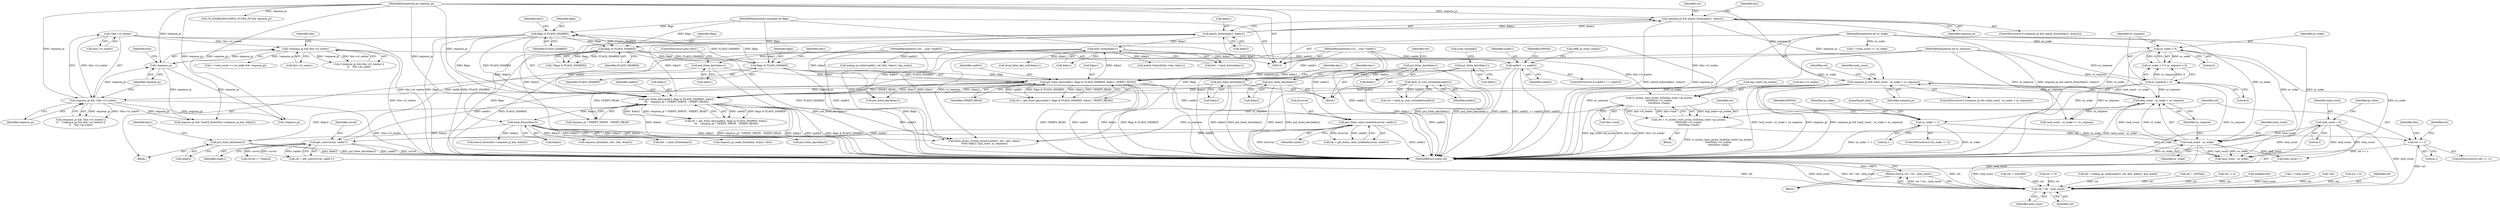 digraph "0_linux_fbe0e839d1e22d88810f3ee3e2f1479be4c0aa4a@API" {
"1000488" [label="(Call,rt_mutex_start_proxy_lock(&pi_state->pi_mutex,\n\t\t\t\t\t\t\tthis->rt_waiter,\n\t\t\t\t\t\t\tthis->task))"];
"1000426" [label="(Call,!this->rt_waiter)"];
"1000431" [label="(Call,!requeue_pi && this->rt_waiter)"];
"1000432" [label="(Call,!requeue_pi)"];
"1000424" [label="(Call,requeue_pi && !this->rt_waiter)"];
"1000320" [label="(Call,requeue_pi && (task_count - nr_wake < nr_requeue))"];
"1000236" [label="(Call,requeue_pi && match_futex(&key1, &key2))"];
"1000128" [label="(MethodParameterIn,int requeue_pi)"];
"1000238" [label="(Call,match_futex(&key1, &key2))"];
"1000202" [label="(Call,get_futex_key(uaddr1, flags & FLAGS_SHARED, &key1, VERIFY_READ))"];
"1000181" [label="(Call,uaddr1 == uaddr2)"];
"1000122" [label="(MethodParameterIn,u32 __user *uaddr1)"];
"1000124" [label="(MethodParameterIn,u32 __user *uaddr2)"];
"1000289" [label="(Call,get_user(curval, uaddr1))"];
"1000274" [label="(Call,get_futex_value_locked(&curval, uaddr1))"];
"1000204" [label="(Call,flags & FLAGS_SHARED)"];
"1000297" [label="(Call,flags & FLAGS_SHARED)"];
"1000220" [label="(Call,flags & FLAGS_SHARED)"];
"1000123" [label="(MethodParameterIn,unsigned int flags)"];
"1000376" [label="(Call,put_futex_key(&key1))"];
"1000397" [label="(Call,put_futex_key(&key1))"];
"1000304" [label="(Call,put_futex_key(&key1))"];
"1000251" [label="(Call,hash_futex(&key1))"];
"1000218" [label="(Call,get_futex_key(uaddr2, flags & FLAGS_SHARED, &key2,\n\t\t\t    requeue_pi ? VERIFY_WRITE : VERIFY_READ))"];
"1000381" [label="(Call,fault_in_user_writeable(uaddr2))"];
"1000301" [label="(Call,put_futex_key(&key2))"];
"1000256" [label="(Call,hash_futex(&key2))"];
"1000373" [label="(Call,put_futex_key(&key2))"];
"1000394" [label="(Call,put_futex_key(&key2))"];
"1000322" [label="(Call,task_count - nr_wake < nr_requeue)"];
"1000323" [label="(Call,task_count - nr_wake)"];
"1000143" [label="(Call,task_count = 0)"];
"1000159" [label="(Call,nr_wake < 0)"];
"1000125" [label="(MethodParameterIn,int nr_wake)"];
"1000193" [label="(Call,nr_wake != 1)"];
"1000162" [label="(Call,nr_requeue < 0)"];
"1000126" [label="(MethodParameterIn,int nr_requeue)"];
"1000486" [label="(Call,ret = rt_mutex_start_proxy_lock(&pi_state->pi_mutex,\n\t\t\t\t\t\t\tthis->rt_waiter,\n\t\t\t\t\t\t\tthis->task))"];
"1000500" [label="(Call,ret == 1)"];
"1000561" [label="(Call,ret ? ret : task_count)"];
"1000560" [label="(Return,return ret ? ret : task_count;)"];
"1000182" [label="(Identifier,uaddr1)"];
"1000564" [label="(Identifier,task_count)"];
"1000326" [label="(Identifier,nr_requeue)"];
"1000486" [label="(Call,ret = rt_mutex_start_proxy_lock(&pi_state->pi_mutex,\n\t\t\t\t\t\t\tthis->rt_waiter,\n\t\t\t\t\t\t\tthis->task))"];
"1000128" [label="(MethodParameterIn,int requeue_pi)"];
"1000220" [label="(Call,flags & FLAGS_SHARED)"];
"1000464" [label="(Call,match_futex(this->requeue_pi_key, &key2))"];
"1000314" [label="(Call,ret = -EAGAIN)"];
"1000186" [label="(Identifier,EINVAL)"];
"1000257" [label="(Call,&key2)"];
"1000212" [label="(Call,ret != 0)"];
"1000381" [label="(Call,fault_in_user_writeable(uaddr2))"];
"1000373" [label="(Call,put_futex_key(&key2))"];
"1000380" [label="(Identifier,ret)"];
"1000301" [label="(Call,put_futex_key(&key2))"];
"1000487" [label="(Identifier,ret)"];
"1000277" [label="(Identifier,uaddr1)"];
"1000505" [label="(Identifier,this)"];
"1000219" [label="(Identifier,uaddr2)"];
"1000290" [label="(Identifier,curval)"];
"1000548" [label="(Call,drop_futex_key_refs(&key1))"];
"1000124" [label="(MethodParameterIn,u32 __user *uaddr2)"];
"1000461" [label="(Call,requeue_pi && !match_futex(this->requeue_pi_key, &key2))"];
"1000162" [label="(Call,nr_requeue < 0)"];
"1000304" [label="(Call,put_futex_key(&key1))"];
"1000514" [label="(Identifier,ret)"];
"1000275" [label="(Call,&curval)"];
"1000241" [label="(Call,&key2)"];
"1000426" [label="(Call,!this->rt_waiter)"];
"1000195" [label="(Literal,1)"];
"1000306" [label="(Identifier,key1)"];
"1000447" [label="(Call,++task_count <= nr_wake && !requeue_pi)"];
"1000145" [label="(Literal,0)"];
"1000209" [label="(Identifier,VERIFY_READ)"];
"1000431" [label="(Call,!requeue_pi && this->rt_waiter)"];
"1000395" [label="(Call,&key2)"];
"1000379" [label="(Call,ret = fault_in_user_writeable(uaddr2))"];
"1000352" [label="(Call,ret = lookup_pi_state(uaddr2, ret, hb2, &key2, &pi_state))"];
"1000236" [label="(Call,requeue_pi && match_futex(&key1, &key2))"];
"1000123" [label="(MethodParameterIn,unsigned int flags)"];
"1000144" [label="(Identifier,task_count)"];
"1000325" [label="(Identifier,nr_wake)"];
"1000126" [label="(MethodParameterIn,int nr_requeue)"];
"1000287" [label="(Call,ret = get_user(curval, uaddr1))"];
"1000321" [label="(Identifier,requeue_pi)"];
"1000319" [label="(ControlStructure,if (requeue_pi && (task_count - nr_wake < nr_requeue)))"];
"1000297" [label="(Call,flags & FLAGS_SHARED)"];
"1000256" [label="(Call,hash_futex(&key2))"];
"1000291" [label="(Identifier,uaddr1)"];
"1000398" [label="(Call,&key1)"];
"1000496" [label="(Call,this->task)"];
"1000252" [label="(Call,&key1)"];
"1000143" [label="(Call,task_count = 0)"];
"1000206" [label="(Identifier,FLAGS_SHARED)"];
"1000205" [label="(Identifier,flags)"];
"1000414" [label="(Call,match_futex(&this->key, &key1))"];
"1000323" [label="(Call,task_count - nr_wake)"];
"1000251" [label="(Call,hash_futex(&key1))"];
"1000432" [label="(Call,!requeue_pi)"];
"1000161" [label="(Literal,0)"];
"1000406" [label="(Call,task_count - nr_wake >= nr_requeue)"];
"1000164" [label="(Literal,0)"];
"1000309" [label="(Call,curval != *cmpval)"];
"1000216" [label="(Call,ret = get_futex_key(uaddr2, flags & FLAGS_SHARED, &key2,\n\t\t\t    requeue_pi ? VERIFY_WRITE : VERIFY_READ))"];
"1000169" [label="(Call,!IS_ENABLED(CONFIG_FUTEX_PI) && requeue_pi)"];
"1000160" [label="(Identifier,nr_wake)"];
"1000200" [label="(Call,ret = get_futex_key(uaddr1, flags & FLAGS_SHARED, &key1, VERIFY_READ))"];
"1000488" [label="(Call,rt_mutex_start_proxy_lock(&pi_state->pi_mutex,\n\t\t\t\t\t\t\tthis->rt_waiter,\n\t\t\t\t\t\t\tthis->task))"];
"1000452" [label="(Call,!requeue_pi)"];
"1000245" [label="(Identifier,ret)"];
"1000489" [label="(Call,&pi_state->pi_mutex)"];
"1000433" [label="(Identifier,requeue_pi)"];
"1000423" [label="(Call,(requeue_pi && !this->rt_waiter) ||\n\t\t    (!requeue_pi && this->rt_waiter) ||\n\t\t    this->pi_state)"];
"1000407" [label="(Call,task_count - nr_wake)"];
"1000149" [label="(Identifier,pi_state)"];
"1000400" [label="(Call,cond_resched())"];
"1000244" [label="(Call,ret = -EINVAL)"];
"1000272" [label="(Call,ret = get_futex_value_locked(&curval, uaddr1))"];
"1000438" [label="(Identifier,this)"];
"1000192" [label="(ControlStructure,if (nr_wake != 1))"];
"1000231" [label="(Call,ret != 0)"];
"1000378" [label="(Identifier,key1)"];
"1000425" [label="(Identifier,requeue_pi)"];
"1000296" [label="(Call,!(flags & FLAGS_SHARED))"];
"1000279" [label="(Call,unlikely(ret))"];
"1000250" [label="(Identifier,hb1)"];
"1000224" [label="(Identifier,key2)"];
"1000330" [label="(Call,futex_proxy_trylock_atomic(uaddr2, hb1, hb2, &key1,\n\t\t\t\t\t\t &key2, &pi_state, nr_requeue))"];
"1000427" [label="(Call,this->rt_waiter)"];
"1000122" [label="(MethodParameterIn,u32 __user *uaddr1)"];
"1000281" [label="(Block,)"];
"1000222" [label="(Identifier,FLAGS_SHARED)"];
"1000249" [label="(Call,hb1 = hash_futex(&key1))"];
"1000448" [label="(Call,++task_count <= nr_wake)"];
"1000204" [label="(Call,flags & FLAGS_SHARED)"];
"1000305" [label="(Call,&key1)"];
"1000449" [label="(Call,++task_count)"];
"1000289" [label="(Call,get_user(curval, uaddr1))"];
"1000354" [label="(Call,lookup_pi_state(uaddr2, ret, hb2, &key2, &pi_state))"];
"1000320" [label="(Call,requeue_pi && (task_count - nr_wake < nr_requeue))"];
"1000376" [label="(Call,put_futex_key(&key1))"];
"1000183" [label="(Identifier,uaddr2)"];
"1000299" [label="(Identifier,FLAGS_SHARED)"];
"1000560" [label="(Return,return ret ? ret : task_count;)"];
"1000563" [label="(Identifier,ret)"];
"1000329" [label="(Identifier,ret)"];
"1000408" [label="(Identifier,task_count)"];
"1000274" [label="(Call,get_futex_value_locked(&curval, uaddr1))"];
"1000524" [label="(Call,requeue_futex(this, hb1, hb2, &key2))"];
"1000394" [label="(Call,put_futex_key(&key2))"];
"1000158" [label="(Call,nr_wake < 0 || nr_requeue < 0)"];
"1000208" [label="(Identifier,key1)"];
"1000384" [label="(Call,!ret)"];
"1000342" [label="(Call,ret > 0)"];
"1000324" [label="(Identifier,task_count)"];
"1000364" [label="(Block,)"];
"1000254" [label="(Call,hb2 = hash_futex(&key2))"];
"1000188" [label="(Call,refill_pi_state_cache())"];
"1000307" [label="(ControlStructure,goto retry;)"];
"1000382" [label="(Identifier,uaddr2)"];
"1000198" [label="(Identifier,EINVAL)"];
"1000562" [label="(Identifier,ret)"];
"1000374" [label="(Call,&key2)"];
"1000500" [label="(Call,ret == 1)"];
"1000221" [label="(Identifier,flags)"];
"1000552" [label="(Call,put_futex_key(&key2))"];
"1000424" [label="(Call,requeue_pi && !this->rt_waiter)"];
"1000223" [label="(Call,&key2)"];
"1000194" [label="(Identifier,nr_wake)"];
"1000478" [label="(Block,)"];
"1000180" [label="(ControlStructure,if (uaddr1 == uaddr2))"];
"1000225" [label="(Call,requeue_pi ? VERIFY_WRITE : VERIFY_READ)"];
"1000565" [label="(MethodReturn,static int)"];
"1000499" [label="(ControlStructure,if (ret == 1))"];
"1000502" [label="(Literal,1)"];
"1000504" [label="(Call,requeue_pi_wake_futex(this, &key2, hb2))"];
"1000203" [label="(Identifier,uaddr1)"];
"1000298" [label="(Identifier,flags)"];
"1000561" [label="(Call,ret ? ret : task_count)"];
"1000501" [label="(Identifier,ret)"];
"1000237" [label="(Identifier,requeue_pi)"];
"1000129" [label="(Block,)"];
"1000556" [label="(Call,put_futex_key(&key1))"];
"1000207" [label="(Call,&key1)"];
"1000159" [label="(Call,nr_wake < 0)"];
"1000125" [label="(MethodParameterIn,int nr_wake)"];
"1000377" [label="(Call,&key1)"];
"1000322" [label="(Call,task_count - nr_wake < nr_requeue)"];
"1000235" [label="(ControlStructure,if (requeue_pi && match_futex(&key1, &key2)))"];
"1000397" [label="(Call,put_futex_key(&key1))"];
"1000163" [label="(Identifier,nr_requeue)"];
"1000202" [label="(Call,get_futex_key(uaddr1, flags & FLAGS_SHARED, &key1, VERIFY_READ))"];
"1000350" [label="(Call,task_count++)"];
"1000493" [label="(Call,this->rt_waiter)"];
"1000238" [label="(Call,match_futex(&key1, &key2))"];
"1000434" [label="(Call,this->rt_waiter)"];
"1000399" [label="(Identifier,key1)"];
"1000430" [label="(Call,(!requeue_pi && this->rt_waiter) ||\n\t\t    this->pi_state)"];
"1000218" [label="(Call,get_futex_key(uaddr2, flags & FLAGS_SHARED, &key2,\n\t\t\t    requeue_pi ? VERIFY_WRITE : VERIFY_READ))"];
"1000199" [label="(JumpTarget,retry:)"];
"1000193" [label="(Call,nr_wake != 1)"];
"1000435" [label="(Identifier,this)"];
"1000302" [label="(Call,&key2)"];
"1000239" [label="(Call,&key1)"];
"1000181" [label="(Call,uaddr1 == uaddr2)"];
"1000488" -> "1000486"  [label="AST: "];
"1000488" -> "1000496"  [label="CFG: "];
"1000489" -> "1000488"  [label="AST: "];
"1000493" -> "1000488"  [label="AST: "];
"1000496" -> "1000488"  [label="AST: "];
"1000486" -> "1000488"  [label="CFG: "];
"1000488" -> "1000565"  [label="DDG: &pi_state->pi_mutex"];
"1000488" -> "1000565"  [label="DDG: this->task"];
"1000488" -> "1000565"  [label="DDG: this->rt_waiter"];
"1000488" -> "1000486"  [label="DDG: &pi_state->pi_mutex"];
"1000488" -> "1000486"  [label="DDG: this->rt_waiter"];
"1000488" -> "1000486"  [label="DDG: this->task"];
"1000426" -> "1000488"  [label="DDG: this->rt_waiter"];
"1000431" -> "1000488"  [label="DDG: this->rt_waiter"];
"1000426" -> "1000424"  [label="AST: "];
"1000426" -> "1000427"  [label="CFG: "];
"1000427" -> "1000426"  [label="AST: "];
"1000424" -> "1000426"  [label="CFG: "];
"1000426" -> "1000565"  [label="DDG: this->rt_waiter"];
"1000426" -> "1000424"  [label="DDG: this->rt_waiter"];
"1000426" -> "1000431"  [label="DDG: this->rt_waiter"];
"1000431" -> "1000430"  [label="AST: "];
"1000431" -> "1000432"  [label="CFG: "];
"1000431" -> "1000434"  [label="CFG: "];
"1000432" -> "1000431"  [label="AST: "];
"1000434" -> "1000431"  [label="AST: "];
"1000438" -> "1000431"  [label="CFG: "];
"1000430" -> "1000431"  [label="CFG: "];
"1000431" -> "1000565"  [label="DDG: this->rt_waiter"];
"1000431" -> "1000430"  [label="DDG: !requeue_pi"];
"1000431" -> "1000430"  [label="DDG: this->rt_waiter"];
"1000432" -> "1000431"  [label="DDG: requeue_pi"];
"1000431" -> "1000447"  [label="DDG: !requeue_pi"];
"1000432" -> "1000433"  [label="CFG: "];
"1000433" -> "1000432"  [label="AST: "];
"1000435" -> "1000432"  [label="CFG: "];
"1000424" -> "1000432"  [label="DDG: requeue_pi"];
"1000128" -> "1000432"  [label="DDG: requeue_pi"];
"1000432" -> "1000452"  [label="DDG: requeue_pi"];
"1000432" -> "1000461"  [label="DDG: requeue_pi"];
"1000424" -> "1000423"  [label="AST: "];
"1000424" -> "1000425"  [label="CFG: "];
"1000425" -> "1000424"  [label="AST: "];
"1000433" -> "1000424"  [label="CFG: "];
"1000423" -> "1000424"  [label="CFG: "];
"1000424" -> "1000565"  [label="DDG: !this->rt_waiter"];
"1000424" -> "1000423"  [label="DDG: requeue_pi"];
"1000424" -> "1000423"  [label="DDG: !this->rt_waiter"];
"1000320" -> "1000424"  [label="DDG: requeue_pi"];
"1000128" -> "1000424"  [label="DDG: requeue_pi"];
"1000424" -> "1000452"  [label="DDG: requeue_pi"];
"1000424" -> "1000461"  [label="DDG: requeue_pi"];
"1000320" -> "1000319"  [label="AST: "];
"1000320" -> "1000321"  [label="CFG: "];
"1000320" -> "1000322"  [label="CFG: "];
"1000321" -> "1000320"  [label="AST: "];
"1000322" -> "1000320"  [label="AST: "];
"1000329" -> "1000320"  [label="CFG: "];
"1000408" -> "1000320"  [label="CFG: "];
"1000320" -> "1000565"  [label="DDG: task_count - nr_wake < nr_requeue"];
"1000320" -> "1000565"  [label="DDG: requeue_pi"];
"1000320" -> "1000565"  [label="DDG: requeue_pi && (task_count - nr_wake < nr_requeue)"];
"1000236" -> "1000320"  [label="DDG: requeue_pi"];
"1000128" -> "1000320"  [label="DDG: requeue_pi"];
"1000322" -> "1000320"  [label="DDG: task_count - nr_wake"];
"1000322" -> "1000320"  [label="DDG: nr_requeue"];
"1000236" -> "1000235"  [label="AST: "];
"1000236" -> "1000237"  [label="CFG: "];
"1000236" -> "1000238"  [label="CFG: "];
"1000237" -> "1000236"  [label="AST: "];
"1000238" -> "1000236"  [label="AST: "];
"1000245" -> "1000236"  [label="CFG: "];
"1000250" -> "1000236"  [label="CFG: "];
"1000236" -> "1000565"  [label="DDG: requeue_pi"];
"1000236" -> "1000565"  [label="DDG: requeue_pi && match_futex(&key1, &key2)"];
"1000236" -> "1000565"  [label="DDG: match_futex(&key1, &key2)"];
"1000128" -> "1000236"  [label="DDG: requeue_pi"];
"1000238" -> "1000236"  [label="DDG: &key1"];
"1000238" -> "1000236"  [label="DDG: &key2"];
"1000128" -> "1000121"  [label="AST: "];
"1000128" -> "1000565"  [label="DDG: requeue_pi"];
"1000128" -> "1000169"  [label="DDG: requeue_pi"];
"1000128" -> "1000218"  [label="DDG: requeue_pi"];
"1000128" -> "1000225"  [label="DDG: requeue_pi"];
"1000128" -> "1000452"  [label="DDG: requeue_pi"];
"1000128" -> "1000461"  [label="DDG: requeue_pi"];
"1000238" -> "1000241"  [label="CFG: "];
"1000239" -> "1000238"  [label="AST: "];
"1000241" -> "1000238"  [label="AST: "];
"1000202" -> "1000238"  [label="DDG: &key1"];
"1000218" -> "1000238"  [label="DDG: &key2"];
"1000238" -> "1000251"  [label="DDG: &key1"];
"1000238" -> "1000256"  [label="DDG: &key2"];
"1000238" -> "1000552"  [label="DDG: &key2"];
"1000238" -> "1000556"  [label="DDG: &key1"];
"1000202" -> "1000200"  [label="AST: "];
"1000202" -> "1000209"  [label="CFG: "];
"1000203" -> "1000202"  [label="AST: "];
"1000204" -> "1000202"  [label="AST: "];
"1000207" -> "1000202"  [label="AST: "];
"1000209" -> "1000202"  [label="AST: "];
"1000200" -> "1000202"  [label="CFG: "];
"1000202" -> "1000565"  [label="DDG: VERIFY_READ"];
"1000202" -> "1000565"  [label="DDG: uaddr1"];
"1000202" -> "1000565"  [label="DDG: &key1"];
"1000202" -> "1000565"  [label="DDG: flags & FLAGS_SHARED"];
"1000202" -> "1000200"  [label="DDG: uaddr1"];
"1000202" -> "1000200"  [label="DDG: flags & FLAGS_SHARED"];
"1000202" -> "1000200"  [label="DDG: &key1"];
"1000202" -> "1000200"  [label="DDG: VERIFY_READ"];
"1000181" -> "1000202"  [label="DDG: uaddr1"];
"1000289" -> "1000202"  [label="DDG: uaddr1"];
"1000122" -> "1000202"  [label="DDG: uaddr1"];
"1000204" -> "1000202"  [label="DDG: flags"];
"1000204" -> "1000202"  [label="DDG: FLAGS_SHARED"];
"1000376" -> "1000202"  [label="DDG: &key1"];
"1000397" -> "1000202"  [label="DDG: &key1"];
"1000304" -> "1000202"  [label="DDG: &key1"];
"1000202" -> "1000218"  [label="DDG: VERIFY_READ"];
"1000202" -> "1000225"  [label="DDG: VERIFY_READ"];
"1000202" -> "1000251"  [label="DDG: &key1"];
"1000202" -> "1000274"  [label="DDG: uaddr1"];
"1000202" -> "1000556"  [label="DDG: &key1"];
"1000181" -> "1000180"  [label="AST: "];
"1000181" -> "1000183"  [label="CFG: "];
"1000182" -> "1000181"  [label="AST: "];
"1000183" -> "1000181"  [label="AST: "];
"1000186" -> "1000181"  [label="CFG: "];
"1000188" -> "1000181"  [label="CFG: "];
"1000181" -> "1000565"  [label="DDG: uaddr1"];
"1000181" -> "1000565"  [label="DDG: uaddr1 == uaddr2"];
"1000181" -> "1000565"  [label="DDG: uaddr2"];
"1000122" -> "1000181"  [label="DDG: uaddr1"];
"1000124" -> "1000181"  [label="DDG: uaddr2"];
"1000181" -> "1000218"  [label="DDG: uaddr2"];
"1000122" -> "1000121"  [label="AST: "];
"1000122" -> "1000565"  [label="DDG: uaddr1"];
"1000122" -> "1000274"  [label="DDG: uaddr1"];
"1000122" -> "1000289"  [label="DDG: uaddr1"];
"1000124" -> "1000121"  [label="AST: "];
"1000124" -> "1000565"  [label="DDG: uaddr2"];
"1000124" -> "1000218"  [label="DDG: uaddr2"];
"1000124" -> "1000330"  [label="DDG: uaddr2"];
"1000124" -> "1000354"  [label="DDG: uaddr2"];
"1000289" -> "1000287"  [label="AST: "];
"1000289" -> "1000291"  [label="CFG: "];
"1000290" -> "1000289"  [label="AST: "];
"1000291" -> "1000289"  [label="AST: "];
"1000287" -> "1000289"  [label="CFG: "];
"1000289" -> "1000565"  [label="DDG: uaddr1"];
"1000289" -> "1000565"  [label="DDG: curval"];
"1000289" -> "1000274"  [label="DDG: uaddr1"];
"1000289" -> "1000287"  [label="DDG: curval"];
"1000289" -> "1000287"  [label="DDG: uaddr1"];
"1000274" -> "1000289"  [label="DDG: uaddr1"];
"1000289" -> "1000309"  [label="DDG: curval"];
"1000274" -> "1000272"  [label="AST: "];
"1000274" -> "1000277"  [label="CFG: "];
"1000275" -> "1000274"  [label="AST: "];
"1000277" -> "1000274"  [label="AST: "];
"1000272" -> "1000274"  [label="CFG: "];
"1000274" -> "1000565"  [label="DDG: &curval"];
"1000274" -> "1000565"  [label="DDG: uaddr1"];
"1000274" -> "1000272"  [label="DDG: &curval"];
"1000274" -> "1000272"  [label="DDG: uaddr1"];
"1000204" -> "1000206"  [label="CFG: "];
"1000205" -> "1000204"  [label="AST: "];
"1000206" -> "1000204"  [label="AST: "];
"1000208" -> "1000204"  [label="CFG: "];
"1000204" -> "1000565"  [label="DDG: FLAGS_SHARED"];
"1000204" -> "1000565"  [label="DDG: flags"];
"1000297" -> "1000204"  [label="DDG: flags"];
"1000297" -> "1000204"  [label="DDG: FLAGS_SHARED"];
"1000123" -> "1000204"  [label="DDG: flags"];
"1000204" -> "1000220"  [label="DDG: flags"];
"1000204" -> "1000220"  [label="DDG: FLAGS_SHARED"];
"1000297" -> "1000296"  [label="AST: "];
"1000297" -> "1000299"  [label="CFG: "];
"1000298" -> "1000297"  [label="AST: "];
"1000299" -> "1000297"  [label="AST: "];
"1000296" -> "1000297"  [label="CFG: "];
"1000297" -> "1000565"  [label="DDG: flags"];
"1000297" -> "1000565"  [label="DDG: FLAGS_SHARED"];
"1000297" -> "1000296"  [label="DDG: flags"];
"1000297" -> "1000296"  [label="DDG: FLAGS_SHARED"];
"1000220" -> "1000297"  [label="DDG: flags"];
"1000220" -> "1000297"  [label="DDG: FLAGS_SHARED"];
"1000123" -> "1000297"  [label="DDG: flags"];
"1000220" -> "1000218"  [label="AST: "];
"1000220" -> "1000222"  [label="CFG: "];
"1000221" -> "1000220"  [label="AST: "];
"1000222" -> "1000220"  [label="AST: "];
"1000224" -> "1000220"  [label="CFG: "];
"1000220" -> "1000565"  [label="DDG: flags"];
"1000220" -> "1000565"  [label="DDG: FLAGS_SHARED"];
"1000220" -> "1000218"  [label="DDG: flags"];
"1000220" -> "1000218"  [label="DDG: FLAGS_SHARED"];
"1000123" -> "1000220"  [label="DDG: flags"];
"1000123" -> "1000121"  [label="AST: "];
"1000123" -> "1000565"  [label="DDG: flags"];
"1000376" -> "1000364"  [label="AST: "];
"1000376" -> "1000377"  [label="CFG: "];
"1000377" -> "1000376"  [label="AST: "];
"1000380" -> "1000376"  [label="CFG: "];
"1000376" -> "1000565"  [label="DDG: put_futex_key(&key1)"];
"1000376" -> "1000565"  [label="DDG: &key1"];
"1000397" -> "1000364"  [label="AST: "];
"1000397" -> "1000398"  [label="CFG: "];
"1000398" -> "1000397"  [label="AST: "];
"1000400" -> "1000397"  [label="CFG: "];
"1000397" -> "1000565"  [label="DDG: put_futex_key(&key1)"];
"1000304" -> "1000281"  [label="AST: "];
"1000304" -> "1000305"  [label="CFG: "];
"1000305" -> "1000304"  [label="AST: "];
"1000307" -> "1000304"  [label="CFG: "];
"1000304" -> "1000565"  [label="DDG: put_futex_key(&key1)"];
"1000251" -> "1000304"  [label="DDG: &key1"];
"1000251" -> "1000249"  [label="AST: "];
"1000251" -> "1000252"  [label="CFG: "];
"1000252" -> "1000251"  [label="AST: "];
"1000249" -> "1000251"  [label="CFG: "];
"1000251" -> "1000249"  [label="DDG: &key1"];
"1000251" -> "1000330"  [label="DDG: &key1"];
"1000251" -> "1000414"  [label="DDG: &key1"];
"1000251" -> "1000548"  [label="DDG: &key1"];
"1000251" -> "1000556"  [label="DDG: &key1"];
"1000218" -> "1000216"  [label="AST: "];
"1000218" -> "1000225"  [label="CFG: "];
"1000219" -> "1000218"  [label="AST: "];
"1000223" -> "1000218"  [label="AST: "];
"1000225" -> "1000218"  [label="AST: "];
"1000216" -> "1000218"  [label="CFG: "];
"1000218" -> "1000565"  [label="DDG: requeue_pi ? VERIFY_WRITE : VERIFY_READ"];
"1000218" -> "1000565"  [label="DDG: &key2"];
"1000218" -> "1000565"  [label="DDG: uaddr2"];
"1000218" -> "1000565"  [label="DDG: flags & FLAGS_SHARED"];
"1000218" -> "1000216"  [label="DDG: uaddr2"];
"1000218" -> "1000216"  [label="DDG: flags & FLAGS_SHARED"];
"1000218" -> "1000216"  [label="DDG: &key2"];
"1000218" -> "1000216"  [label="DDG: requeue_pi ? VERIFY_WRITE : VERIFY_READ"];
"1000381" -> "1000218"  [label="DDG: uaddr2"];
"1000301" -> "1000218"  [label="DDG: &key2"];
"1000373" -> "1000218"  [label="DDG: &key2"];
"1000394" -> "1000218"  [label="DDG: &key2"];
"1000218" -> "1000256"  [label="DDG: &key2"];
"1000218" -> "1000330"  [label="DDG: uaddr2"];
"1000218" -> "1000552"  [label="DDG: &key2"];
"1000381" -> "1000379"  [label="AST: "];
"1000381" -> "1000382"  [label="CFG: "];
"1000382" -> "1000381"  [label="AST: "];
"1000379" -> "1000381"  [label="CFG: "];
"1000381" -> "1000565"  [label="DDG: uaddr2"];
"1000381" -> "1000379"  [label="DDG: uaddr2"];
"1000301" -> "1000281"  [label="AST: "];
"1000301" -> "1000302"  [label="CFG: "];
"1000302" -> "1000301"  [label="AST: "];
"1000306" -> "1000301"  [label="CFG: "];
"1000301" -> "1000565"  [label="DDG: put_futex_key(&key2)"];
"1000301" -> "1000565"  [label="DDG: &key2"];
"1000256" -> "1000301"  [label="DDG: &key2"];
"1000256" -> "1000254"  [label="AST: "];
"1000256" -> "1000257"  [label="CFG: "];
"1000257" -> "1000256"  [label="AST: "];
"1000254" -> "1000256"  [label="CFG: "];
"1000256" -> "1000254"  [label="DDG: &key2"];
"1000256" -> "1000330"  [label="DDG: &key2"];
"1000256" -> "1000464"  [label="DDG: &key2"];
"1000256" -> "1000504"  [label="DDG: &key2"];
"1000256" -> "1000524"  [label="DDG: &key2"];
"1000256" -> "1000552"  [label="DDG: &key2"];
"1000373" -> "1000364"  [label="AST: "];
"1000373" -> "1000374"  [label="CFG: "];
"1000374" -> "1000373"  [label="AST: "];
"1000378" -> "1000373"  [label="CFG: "];
"1000373" -> "1000565"  [label="DDG: put_futex_key(&key2)"];
"1000373" -> "1000565"  [label="DDG: &key2"];
"1000394" -> "1000364"  [label="AST: "];
"1000394" -> "1000395"  [label="CFG: "];
"1000395" -> "1000394"  [label="AST: "];
"1000399" -> "1000394"  [label="CFG: "];
"1000394" -> "1000565"  [label="DDG: put_futex_key(&key2)"];
"1000394" -> "1000565"  [label="DDG: &key2"];
"1000322" -> "1000326"  [label="CFG: "];
"1000323" -> "1000322"  [label="AST: "];
"1000326" -> "1000322"  [label="AST: "];
"1000322" -> "1000565"  [label="DDG: task_count - nr_wake"];
"1000323" -> "1000322"  [label="DDG: task_count"];
"1000323" -> "1000322"  [label="DDG: nr_wake"];
"1000162" -> "1000322"  [label="DDG: nr_requeue"];
"1000126" -> "1000322"  [label="DDG: nr_requeue"];
"1000322" -> "1000330"  [label="DDG: nr_requeue"];
"1000322" -> "1000406"  [label="DDG: nr_requeue"];
"1000323" -> "1000325"  [label="CFG: "];
"1000324" -> "1000323"  [label="AST: "];
"1000325" -> "1000323"  [label="AST: "];
"1000326" -> "1000323"  [label="CFG: "];
"1000323" -> "1000565"  [label="DDG: nr_wake"];
"1000143" -> "1000323"  [label="DDG: task_count"];
"1000159" -> "1000323"  [label="DDG: nr_wake"];
"1000193" -> "1000323"  [label="DDG: nr_wake"];
"1000125" -> "1000323"  [label="DDG: nr_wake"];
"1000323" -> "1000350"  [label="DDG: task_count"];
"1000323" -> "1000407"  [label="DDG: task_count"];
"1000323" -> "1000407"  [label="DDG: nr_wake"];
"1000323" -> "1000561"  [label="DDG: task_count"];
"1000143" -> "1000129"  [label="AST: "];
"1000143" -> "1000145"  [label="CFG: "];
"1000144" -> "1000143"  [label="AST: "];
"1000145" -> "1000143"  [label="AST: "];
"1000149" -> "1000143"  [label="CFG: "];
"1000143" -> "1000565"  [label="DDG: task_count"];
"1000143" -> "1000350"  [label="DDG: task_count"];
"1000143" -> "1000407"  [label="DDG: task_count"];
"1000143" -> "1000561"  [label="DDG: task_count"];
"1000159" -> "1000158"  [label="AST: "];
"1000159" -> "1000161"  [label="CFG: "];
"1000160" -> "1000159"  [label="AST: "];
"1000161" -> "1000159"  [label="AST: "];
"1000163" -> "1000159"  [label="CFG: "];
"1000158" -> "1000159"  [label="CFG: "];
"1000159" -> "1000565"  [label="DDG: nr_wake"];
"1000159" -> "1000158"  [label="DDG: nr_wake"];
"1000159" -> "1000158"  [label="DDG: 0"];
"1000125" -> "1000159"  [label="DDG: nr_wake"];
"1000159" -> "1000193"  [label="DDG: nr_wake"];
"1000159" -> "1000407"  [label="DDG: nr_wake"];
"1000125" -> "1000121"  [label="AST: "];
"1000125" -> "1000565"  [label="DDG: nr_wake"];
"1000125" -> "1000193"  [label="DDG: nr_wake"];
"1000125" -> "1000407"  [label="DDG: nr_wake"];
"1000125" -> "1000448"  [label="DDG: nr_wake"];
"1000193" -> "1000192"  [label="AST: "];
"1000193" -> "1000195"  [label="CFG: "];
"1000194" -> "1000193"  [label="AST: "];
"1000195" -> "1000193"  [label="AST: "];
"1000198" -> "1000193"  [label="CFG: "];
"1000199" -> "1000193"  [label="CFG: "];
"1000193" -> "1000565"  [label="DDG: nr_wake"];
"1000193" -> "1000565"  [label="DDG: nr_wake != 1"];
"1000193" -> "1000407"  [label="DDG: nr_wake"];
"1000162" -> "1000158"  [label="AST: "];
"1000162" -> "1000164"  [label="CFG: "];
"1000163" -> "1000162"  [label="AST: "];
"1000164" -> "1000162"  [label="AST: "];
"1000158" -> "1000162"  [label="CFG: "];
"1000162" -> "1000565"  [label="DDG: nr_requeue"];
"1000162" -> "1000158"  [label="DDG: nr_requeue"];
"1000162" -> "1000158"  [label="DDG: 0"];
"1000126" -> "1000162"  [label="DDG: nr_requeue"];
"1000162" -> "1000330"  [label="DDG: nr_requeue"];
"1000162" -> "1000406"  [label="DDG: nr_requeue"];
"1000126" -> "1000121"  [label="AST: "];
"1000126" -> "1000565"  [label="DDG: nr_requeue"];
"1000126" -> "1000330"  [label="DDG: nr_requeue"];
"1000126" -> "1000406"  [label="DDG: nr_requeue"];
"1000486" -> "1000478"  [label="AST: "];
"1000487" -> "1000486"  [label="AST: "];
"1000501" -> "1000486"  [label="CFG: "];
"1000486" -> "1000565"  [label="DDG: rt_mutex_start_proxy_lock(&pi_state->pi_mutex,\n\t\t\t\t\t\t\tthis->rt_waiter,\n\t\t\t\t\t\t\tthis->task)"];
"1000486" -> "1000500"  [label="DDG: ret"];
"1000500" -> "1000499"  [label="AST: "];
"1000500" -> "1000502"  [label="CFG: "];
"1000501" -> "1000500"  [label="AST: "];
"1000502" -> "1000500"  [label="AST: "];
"1000505" -> "1000500"  [label="CFG: "];
"1000514" -> "1000500"  [label="CFG: "];
"1000500" -> "1000565"  [label="DDG: ret == 1"];
"1000500" -> "1000561"  [label="DDG: ret"];
"1000561" -> "1000560"  [label="AST: "];
"1000561" -> "1000563"  [label="CFG: "];
"1000561" -> "1000564"  [label="CFG: "];
"1000562" -> "1000561"  [label="AST: "];
"1000563" -> "1000561"  [label="AST: "];
"1000564" -> "1000561"  [label="AST: "];
"1000560" -> "1000561"  [label="CFG: "];
"1000561" -> "1000565"  [label="DDG: ret"];
"1000561" -> "1000565"  [label="DDG: task_count"];
"1000561" -> "1000565"  [label="DDG: ret ? ret : task_count"];
"1000561" -> "1000560"  [label="DDG: ret ? ret : task_count"];
"1000314" -> "1000561"  [label="DDG: ret"];
"1000352" -> "1000561"  [label="DDG: ret"];
"1000231" -> "1000561"  [label="DDG: ret"];
"1000212" -> "1000561"  [label="DDG: ret"];
"1000287" -> "1000561"  [label="DDG: ret"];
"1000244" -> "1000561"  [label="DDG: ret"];
"1000384" -> "1000561"  [label="DDG: ret"];
"1000342" -> "1000561"  [label="DDG: ret"];
"1000279" -> "1000561"  [label="DDG: ret"];
"1000350" -> "1000561"  [label="DDG: task_count"];
"1000449" -> "1000561"  [label="DDG: task_count"];
"1000560" -> "1000129"  [label="AST: "];
"1000565" -> "1000560"  [label="CFG: "];
"1000560" -> "1000565"  [label="DDG: <RET>"];
}
